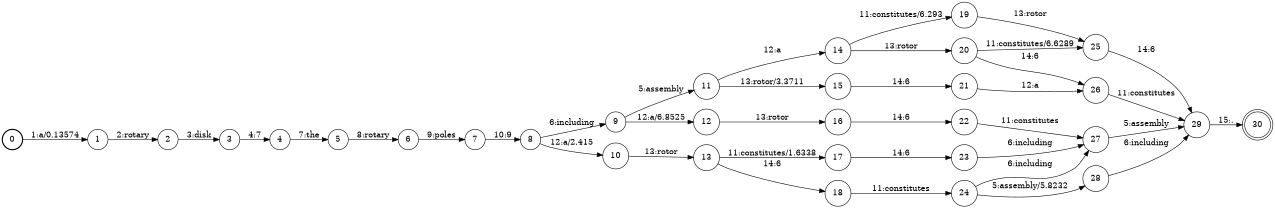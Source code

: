 digraph FST {
rankdir = LR;
size = "8.5,11";
label = "";
center = 1;
orientation = Portrait;
ranksep = "0.4";
nodesep = "0.25";
0 [label = "0", shape = circle, style = bold, fontsize = 14]
	0 -> 1 [label = "1:a/0.13574", fontsize = 14];
1 [label = "1", shape = circle, style = solid, fontsize = 14]
	1 -> 2 [label = "2:rotary", fontsize = 14];
2 [label = "2", shape = circle, style = solid, fontsize = 14]
	2 -> 3 [label = "3:disk", fontsize = 14];
3 [label = "3", shape = circle, style = solid, fontsize = 14]
	3 -> 4 [label = "4:7", fontsize = 14];
4 [label = "4", shape = circle, style = solid, fontsize = 14]
	4 -> 5 [label = "7:the", fontsize = 14];
5 [label = "5", shape = circle, style = solid, fontsize = 14]
	5 -> 6 [label = "8:rotary", fontsize = 14];
6 [label = "6", shape = circle, style = solid, fontsize = 14]
	6 -> 7 [label = "9:poles", fontsize = 14];
7 [label = "7", shape = circle, style = solid, fontsize = 14]
	7 -> 8 [label = "10:9", fontsize = 14];
8 [label = "8", shape = circle, style = solid, fontsize = 14]
	8 -> 10 [label = "12:a/2.415", fontsize = 14];
	8 -> 9 [label = "6:including", fontsize = 14];
9 [label = "9", shape = circle, style = solid, fontsize = 14]
	9 -> 12 [label = "12:a/6.8525", fontsize = 14];
	9 -> 11 [label = "5:assembly", fontsize = 14];
10 [label = "10", shape = circle, style = solid, fontsize = 14]
	10 -> 13 [label = "13:rotor", fontsize = 14];
11 [label = "11", shape = circle, style = solid, fontsize = 14]
	11 -> 14 [label = "12:a", fontsize = 14];
	11 -> 15 [label = "13:rotor/3.3711", fontsize = 14];
12 [label = "12", shape = circle, style = solid, fontsize = 14]
	12 -> 16 [label = "13:rotor", fontsize = 14];
13 [label = "13", shape = circle, style = solid, fontsize = 14]
	13 -> 17 [label = "11:constitutes/1.6338", fontsize = 14];
	13 -> 18 [label = "14:6", fontsize = 14];
14 [label = "14", shape = circle, style = solid, fontsize = 14]
	14 -> 19 [label = "11:constitutes/6.293", fontsize = 14];
	14 -> 20 [label = "13:rotor", fontsize = 14];
15 [label = "15", shape = circle, style = solid, fontsize = 14]
	15 -> 21 [label = "14:6", fontsize = 14];
16 [label = "16", shape = circle, style = solid, fontsize = 14]
	16 -> 22 [label = "14:6", fontsize = 14];
17 [label = "17", shape = circle, style = solid, fontsize = 14]
	17 -> 23 [label = "14:6", fontsize = 14];
18 [label = "18", shape = circle, style = solid, fontsize = 14]
	18 -> 24 [label = "11:constitutes", fontsize = 14];
19 [label = "19", shape = circle, style = solid, fontsize = 14]
	19 -> 25 [label = "13:rotor", fontsize = 14];
20 [label = "20", shape = circle, style = solid, fontsize = 14]
	20 -> 25 [label = "11:constitutes/6.6289", fontsize = 14];
	20 -> 26 [label = "14:6", fontsize = 14];
21 [label = "21", shape = circle, style = solid, fontsize = 14]
	21 -> 26 [label = "12:a", fontsize = 14];
22 [label = "22", shape = circle, style = solid, fontsize = 14]
	22 -> 27 [label = "11:constitutes", fontsize = 14];
23 [label = "23", shape = circle, style = solid, fontsize = 14]
	23 -> 27 [label = "6:including", fontsize = 14];
24 [label = "24", shape = circle, style = solid, fontsize = 14]
	24 -> 28 [label = "5:assembly/5.8232", fontsize = 14];
	24 -> 27 [label = "6:including", fontsize = 14];
25 [label = "25", shape = circle, style = solid, fontsize = 14]
	25 -> 29 [label = "14:6", fontsize = 14];
26 [label = "26", shape = circle, style = solid, fontsize = 14]
	26 -> 29 [label = "11:constitutes", fontsize = 14];
27 [label = "27", shape = circle, style = solid, fontsize = 14]
	27 -> 29 [label = "5:assembly", fontsize = 14];
28 [label = "28", shape = circle, style = solid, fontsize = 14]
	28 -> 29 [label = "6:including", fontsize = 14];
29 [label = "29", shape = circle, style = solid, fontsize = 14]
	29 -> 30 [label = "15:.", fontsize = 14];
30 [label = "30", shape = doublecircle, style = solid, fontsize = 14]
}
